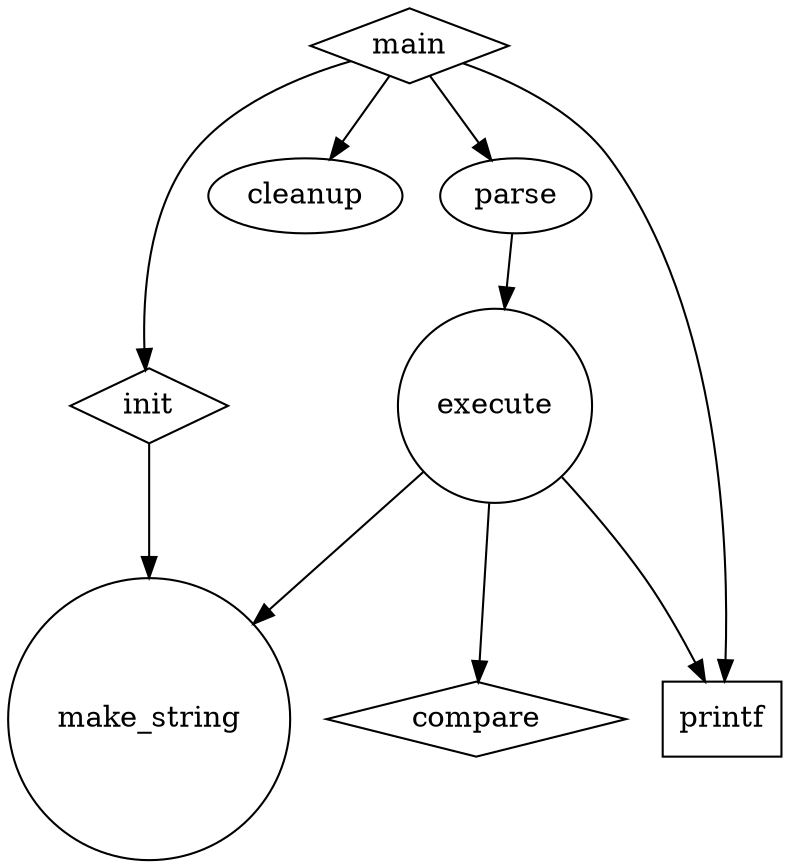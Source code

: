 /* This sample script generates a graph of 
   typical steps during software compilation */
digraph G {
  parse; cleanup;
  
  node [shape="diamond"] main, init, compare;
  node [shape="circle"] execute, make_string;
  
  main -> parse -> execute
  main -> init
  main -> cleanup
  execute -> make_string
  
  node [shape="box"];
  
  execute -> printf
  init -> make_string
  main -> printf
  execute -> compare
}
